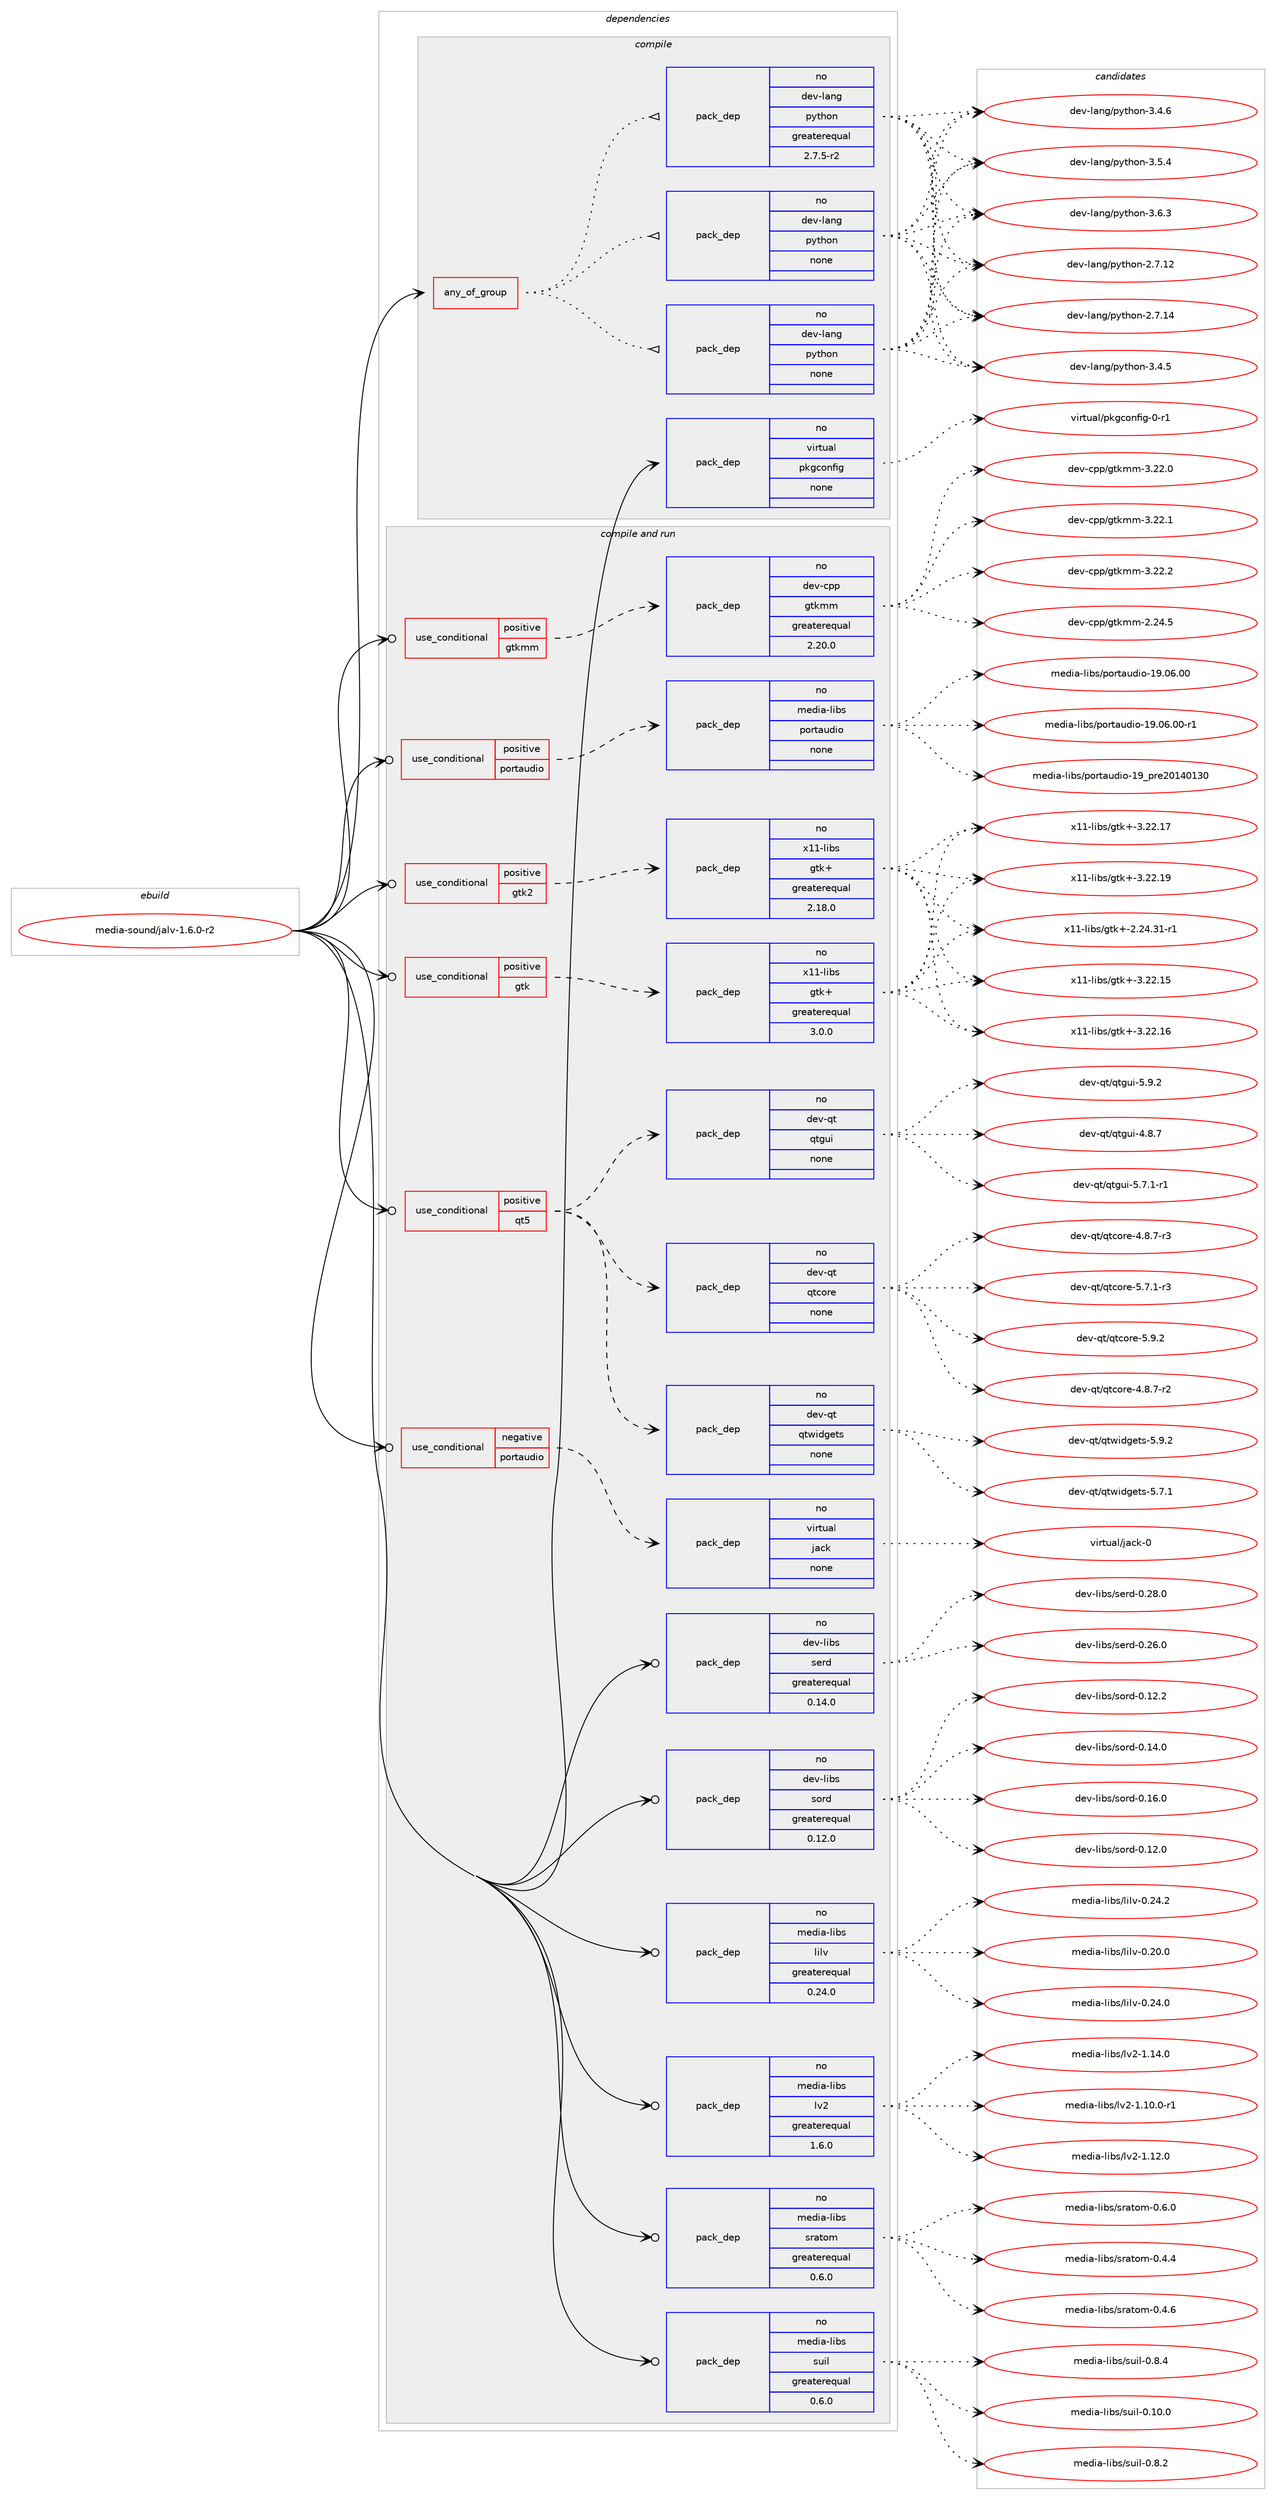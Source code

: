 digraph prolog {

# *************
# Graph options
# *************

newrank=true;
concentrate=true;
compound=true;
graph [rankdir=LR,fontname=Helvetica,fontsize=10,ranksep=1.5];#, ranksep=2.5, nodesep=0.2];
edge  [arrowhead=vee];
node  [fontname=Helvetica,fontsize=10];

# **********
# The ebuild
# **********

subgraph cluster_leftcol {
color=gray;
rank=same;
label=<<i>ebuild</i>>;
id [label="media-sound/jalv-1.6.0-r2", color=red, width=4, href="../media-sound/jalv-1.6.0-r2.svg"];
}

# ****************
# The dependencies
# ****************

subgraph cluster_midcol {
color=gray;
label=<<i>dependencies</i>>;
subgraph cluster_compile {
fillcolor="#eeeeee";
style=filled;
label=<<i>compile</i>>;
subgraph any5978 {
dependency381643 [label=<<TABLE BORDER="0" CELLBORDER="1" CELLSPACING="0" CELLPADDING="4"><TR><TD CELLPADDING="10">any_of_group</TD></TR></TABLE>>, shape=none, color=red];subgraph pack281966 {
dependency381644 [label=<<TABLE BORDER="0" CELLBORDER="1" CELLSPACING="0" CELLPADDING="4" WIDTH="220"><TR><TD ROWSPAN="6" CELLPADDING="30">pack_dep</TD></TR><TR><TD WIDTH="110">no</TD></TR><TR><TD>dev-lang</TD></TR><TR><TD>python</TD></TR><TR><TD>none</TD></TR><TR><TD></TD></TR></TABLE>>, shape=none, color=blue];
}
dependency381643:e -> dependency381644:w [weight=20,style="dotted",arrowhead="oinv"];
subgraph pack281967 {
dependency381645 [label=<<TABLE BORDER="0" CELLBORDER="1" CELLSPACING="0" CELLPADDING="4" WIDTH="220"><TR><TD ROWSPAN="6" CELLPADDING="30">pack_dep</TD></TR><TR><TD WIDTH="110">no</TD></TR><TR><TD>dev-lang</TD></TR><TR><TD>python</TD></TR><TR><TD>none</TD></TR><TR><TD></TD></TR></TABLE>>, shape=none, color=blue];
}
dependency381643:e -> dependency381645:w [weight=20,style="dotted",arrowhead="oinv"];
subgraph pack281968 {
dependency381646 [label=<<TABLE BORDER="0" CELLBORDER="1" CELLSPACING="0" CELLPADDING="4" WIDTH="220"><TR><TD ROWSPAN="6" CELLPADDING="30">pack_dep</TD></TR><TR><TD WIDTH="110">no</TD></TR><TR><TD>dev-lang</TD></TR><TR><TD>python</TD></TR><TR><TD>greaterequal</TD></TR><TR><TD>2.7.5-r2</TD></TR></TABLE>>, shape=none, color=blue];
}
dependency381643:e -> dependency381646:w [weight=20,style="dotted",arrowhead="oinv"];
}
id:e -> dependency381643:w [weight=20,style="solid",arrowhead="vee"];
subgraph pack281969 {
dependency381647 [label=<<TABLE BORDER="0" CELLBORDER="1" CELLSPACING="0" CELLPADDING="4" WIDTH="220"><TR><TD ROWSPAN="6" CELLPADDING="30">pack_dep</TD></TR><TR><TD WIDTH="110">no</TD></TR><TR><TD>virtual</TD></TR><TR><TD>pkgconfig</TD></TR><TR><TD>none</TD></TR><TR><TD></TD></TR></TABLE>>, shape=none, color=blue];
}
id:e -> dependency381647:w [weight=20,style="solid",arrowhead="vee"];
}
subgraph cluster_compileandrun {
fillcolor="#eeeeee";
style=filled;
label=<<i>compile and run</i>>;
subgraph cond93538 {
dependency381648 [label=<<TABLE BORDER="0" CELLBORDER="1" CELLSPACING="0" CELLPADDING="4"><TR><TD ROWSPAN="3" CELLPADDING="10">use_conditional</TD></TR><TR><TD>negative</TD></TR><TR><TD>portaudio</TD></TR></TABLE>>, shape=none, color=red];
subgraph pack281970 {
dependency381649 [label=<<TABLE BORDER="0" CELLBORDER="1" CELLSPACING="0" CELLPADDING="4" WIDTH="220"><TR><TD ROWSPAN="6" CELLPADDING="30">pack_dep</TD></TR><TR><TD WIDTH="110">no</TD></TR><TR><TD>virtual</TD></TR><TR><TD>jack</TD></TR><TR><TD>none</TD></TR><TR><TD></TD></TR></TABLE>>, shape=none, color=blue];
}
dependency381648:e -> dependency381649:w [weight=20,style="dashed",arrowhead="vee"];
}
id:e -> dependency381648:w [weight=20,style="solid",arrowhead="odotvee"];
subgraph cond93539 {
dependency381650 [label=<<TABLE BORDER="0" CELLBORDER="1" CELLSPACING="0" CELLPADDING="4"><TR><TD ROWSPAN="3" CELLPADDING="10">use_conditional</TD></TR><TR><TD>positive</TD></TR><TR><TD>gtk</TD></TR></TABLE>>, shape=none, color=red];
subgraph pack281971 {
dependency381651 [label=<<TABLE BORDER="0" CELLBORDER="1" CELLSPACING="0" CELLPADDING="4" WIDTH="220"><TR><TD ROWSPAN="6" CELLPADDING="30">pack_dep</TD></TR><TR><TD WIDTH="110">no</TD></TR><TR><TD>x11-libs</TD></TR><TR><TD>gtk+</TD></TR><TR><TD>greaterequal</TD></TR><TR><TD>3.0.0</TD></TR></TABLE>>, shape=none, color=blue];
}
dependency381650:e -> dependency381651:w [weight=20,style="dashed",arrowhead="vee"];
}
id:e -> dependency381650:w [weight=20,style="solid",arrowhead="odotvee"];
subgraph cond93540 {
dependency381652 [label=<<TABLE BORDER="0" CELLBORDER="1" CELLSPACING="0" CELLPADDING="4"><TR><TD ROWSPAN="3" CELLPADDING="10">use_conditional</TD></TR><TR><TD>positive</TD></TR><TR><TD>gtk2</TD></TR></TABLE>>, shape=none, color=red];
subgraph pack281972 {
dependency381653 [label=<<TABLE BORDER="0" CELLBORDER="1" CELLSPACING="0" CELLPADDING="4" WIDTH="220"><TR><TD ROWSPAN="6" CELLPADDING="30">pack_dep</TD></TR><TR><TD WIDTH="110">no</TD></TR><TR><TD>x11-libs</TD></TR><TR><TD>gtk+</TD></TR><TR><TD>greaterequal</TD></TR><TR><TD>2.18.0</TD></TR></TABLE>>, shape=none, color=blue];
}
dependency381652:e -> dependency381653:w [weight=20,style="dashed",arrowhead="vee"];
}
id:e -> dependency381652:w [weight=20,style="solid",arrowhead="odotvee"];
subgraph cond93541 {
dependency381654 [label=<<TABLE BORDER="0" CELLBORDER="1" CELLSPACING="0" CELLPADDING="4"><TR><TD ROWSPAN="3" CELLPADDING="10">use_conditional</TD></TR><TR><TD>positive</TD></TR><TR><TD>gtkmm</TD></TR></TABLE>>, shape=none, color=red];
subgraph pack281973 {
dependency381655 [label=<<TABLE BORDER="0" CELLBORDER="1" CELLSPACING="0" CELLPADDING="4" WIDTH="220"><TR><TD ROWSPAN="6" CELLPADDING="30">pack_dep</TD></TR><TR><TD WIDTH="110">no</TD></TR><TR><TD>dev-cpp</TD></TR><TR><TD>gtkmm</TD></TR><TR><TD>greaterequal</TD></TR><TR><TD>2.20.0</TD></TR></TABLE>>, shape=none, color=blue];
}
dependency381654:e -> dependency381655:w [weight=20,style="dashed",arrowhead="vee"];
}
id:e -> dependency381654:w [weight=20,style="solid",arrowhead="odotvee"];
subgraph cond93542 {
dependency381656 [label=<<TABLE BORDER="0" CELLBORDER="1" CELLSPACING="0" CELLPADDING="4"><TR><TD ROWSPAN="3" CELLPADDING="10">use_conditional</TD></TR><TR><TD>positive</TD></TR><TR><TD>portaudio</TD></TR></TABLE>>, shape=none, color=red];
subgraph pack281974 {
dependency381657 [label=<<TABLE BORDER="0" CELLBORDER="1" CELLSPACING="0" CELLPADDING="4" WIDTH="220"><TR><TD ROWSPAN="6" CELLPADDING="30">pack_dep</TD></TR><TR><TD WIDTH="110">no</TD></TR><TR><TD>media-libs</TD></TR><TR><TD>portaudio</TD></TR><TR><TD>none</TD></TR><TR><TD></TD></TR></TABLE>>, shape=none, color=blue];
}
dependency381656:e -> dependency381657:w [weight=20,style="dashed",arrowhead="vee"];
}
id:e -> dependency381656:w [weight=20,style="solid",arrowhead="odotvee"];
subgraph cond93543 {
dependency381658 [label=<<TABLE BORDER="0" CELLBORDER="1" CELLSPACING="0" CELLPADDING="4"><TR><TD ROWSPAN="3" CELLPADDING="10">use_conditional</TD></TR><TR><TD>positive</TD></TR><TR><TD>qt5</TD></TR></TABLE>>, shape=none, color=red];
subgraph pack281975 {
dependency381659 [label=<<TABLE BORDER="0" CELLBORDER="1" CELLSPACING="0" CELLPADDING="4" WIDTH="220"><TR><TD ROWSPAN="6" CELLPADDING="30">pack_dep</TD></TR><TR><TD WIDTH="110">no</TD></TR><TR><TD>dev-qt</TD></TR><TR><TD>qtcore</TD></TR><TR><TD>none</TD></TR><TR><TD></TD></TR></TABLE>>, shape=none, color=blue];
}
dependency381658:e -> dependency381659:w [weight=20,style="dashed",arrowhead="vee"];
subgraph pack281976 {
dependency381660 [label=<<TABLE BORDER="0" CELLBORDER="1" CELLSPACING="0" CELLPADDING="4" WIDTH="220"><TR><TD ROWSPAN="6" CELLPADDING="30">pack_dep</TD></TR><TR><TD WIDTH="110">no</TD></TR><TR><TD>dev-qt</TD></TR><TR><TD>qtgui</TD></TR><TR><TD>none</TD></TR><TR><TD></TD></TR></TABLE>>, shape=none, color=blue];
}
dependency381658:e -> dependency381660:w [weight=20,style="dashed",arrowhead="vee"];
subgraph pack281977 {
dependency381661 [label=<<TABLE BORDER="0" CELLBORDER="1" CELLSPACING="0" CELLPADDING="4" WIDTH="220"><TR><TD ROWSPAN="6" CELLPADDING="30">pack_dep</TD></TR><TR><TD WIDTH="110">no</TD></TR><TR><TD>dev-qt</TD></TR><TR><TD>qtwidgets</TD></TR><TR><TD>none</TD></TR><TR><TD></TD></TR></TABLE>>, shape=none, color=blue];
}
dependency381658:e -> dependency381661:w [weight=20,style="dashed",arrowhead="vee"];
}
id:e -> dependency381658:w [weight=20,style="solid",arrowhead="odotvee"];
subgraph pack281978 {
dependency381662 [label=<<TABLE BORDER="0" CELLBORDER="1" CELLSPACING="0" CELLPADDING="4" WIDTH="220"><TR><TD ROWSPAN="6" CELLPADDING="30">pack_dep</TD></TR><TR><TD WIDTH="110">no</TD></TR><TR><TD>dev-libs</TD></TR><TR><TD>serd</TD></TR><TR><TD>greaterequal</TD></TR><TR><TD>0.14.0</TD></TR></TABLE>>, shape=none, color=blue];
}
id:e -> dependency381662:w [weight=20,style="solid",arrowhead="odotvee"];
subgraph pack281979 {
dependency381663 [label=<<TABLE BORDER="0" CELLBORDER="1" CELLSPACING="0" CELLPADDING="4" WIDTH="220"><TR><TD ROWSPAN="6" CELLPADDING="30">pack_dep</TD></TR><TR><TD WIDTH="110">no</TD></TR><TR><TD>dev-libs</TD></TR><TR><TD>sord</TD></TR><TR><TD>greaterequal</TD></TR><TR><TD>0.12.0</TD></TR></TABLE>>, shape=none, color=blue];
}
id:e -> dependency381663:w [weight=20,style="solid",arrowhead="odotvee"];
subgraph pack281980 {
dependency381664 [label=<<TABLE BORDER="0" CELLBORDER="1" CELLSPACING="0" CELLPADDING="4" WIDTH="220"><TR><TD ROWSPAN="6" CELLPADDING="30">pack_dep</TD></TR><TR><TD WIDTH="110">no</TD></TR><TR><TD>media-libs</TD></TR><TR><TD>lilv</TD></TR><TR><TD>greaterequal</TD></TR><TR><TD>0.24.0</TD></TR></TABLE>>, shape=none, color=blue];
}
id:e -> dependency381664:w [weight=20,style="solid",arrowhead="odotvee"];
subgraph pack281981 {
dependency381665 [label=<<TABLE BORDER="0" CELLBORDER="1" CELLSPACING="0" CELLPADDING="4" WIDTH="220"><TR><TD ROWSPAN="6" CELLPADDING="30">pack_dep</TD></TR><TR><TD WIDTH="110">no</TD></TR><TR><TD>media-libs</TD></TR><TR><TD>lv2</TD></TR><TR><TD>greaterequal</TD></TR><TR><TD>1.6.0</TD></TR></TABLE>>, shape=none, color=blue];
}
id:e -> dependency381665:w [weight=20,style="solid",arrowhead="odotvee"];
subgraph pack281982 {
dependency381666 [label=<<TABLE BORDER="0" CELLBORDER="1" CELLSPACING="0" CELLPADDING="4" WIDTH="220"><TR><TD ROWSPAN="6" CELLPADDING="30">pack_dep</TD></TR><TR><TD WIDTH="110">no</TD></TR><TR><TD>media-libs</TD></TR><TR><TD>sratom</TD></TR><TR><TD>greaterequal</TD></TR><TR><TD>0.6.0</TD></TR></TABLE>>, shape=none, color=blue];
}
id:e -> dependency381666:w [weight=20,style="solid",arrowhead="odotvee"];
subgraph pack281983 {
dependency381667 [label=<<TABLE BORDER="0" CELLBORDER="1" CELLSPACING="0" CELLPADDING="4" WIDTH="220"><TR><TD ROWSPAN="6" CELLPADDING="30">pack_dep</TD></TR><TR><TD WIDTH="110">no</TD></TR><TR><TD>media-libs</TD></TR><TR><TD>suil</TD></TR><TR><TD>greaterequal</TD></TR><TR><TD>0.6.0</TD></TR></TABLE>>, shape=none, color=blue];
}
id:e -> dependency381667:w [weight=20,style="solid",arrowhead="odotvee"];
}
subgraph cluster_run {
fillcolor="#eeeeee";
style=filled;
label=<<i>run</i>>;
}
}

# **************
# The candidates
# **************

subgraph cluster_choices {
rank=same;
color=gray;
label=<<i>candidates</i>>;

subgraph choice281966 {
color=black;
nodesep=1;
choice10010111845108971101034711212111610411111045504655464950 [label="dev-lang/python-2.7.12", color=red, width=4,href="../dev-lang/python-2.7.12.svg"];
choice10010111845108971101034711212111610411111045504655464952 [label="dev-lang/python-2.7.14", color=red, width=4,href="../dev-lang/python-2.7.14.svg"];
choice100101118451089711010347112121116104111110455146524653 [label="dev-lang/python-3.4.5", color=red, width=4,href="../dev-lang/python-3.4.5.svg"];
choice100101118451089711010347112121116104111110455146524654 [label="dev-lang/python-3.4.6", color=red, width=4,href="../dev-lang/python-3.4.6.svg"];
choice100101118451089711010347112121116104111110455146534652 [label="dev-lang/python-3.5.4", color=red, width=4,href="../dev-lang/python-3.5.4.svg"];
choice100101118451089711010347112121116104111110455146544651 [label="dev-lang/python-3.6.3", color=red, width=4,href="../dev-lang/python-3.6.3.svg"];
dependency381644:e -> choice10010111845108971101034711212111610411111045504655464950:w [style=dotted,weight="100"];
dependency381644:e -> choice10010111845108971101034711212111610411111045504655464952:w [style=dotted,weight="100"];
dependency381644:e -> choice100101118451089711010347112121116104111110455146524653:w [style=dotted,weight="100"];
dependency381644:e -> choice100101118451089711010347112121116104111110455146524654:w [style=dotted,weight="100"];
dependency381644:e -> choice100101118451089711010347112121116104111110455146534652:w [style=dotted,weight="100"];
dependency381644:e -> choice100101118451089711010347112121116104111110455146544651:w [style=dotted,weight="100"];
}
subgraph choice281967 {
color=black;
nodesep=1;
choice10010111845108971101034711212111610411111045504655464950 [label="dev-lang/python-2.7.12", color=red, width=4,href="../dev-lang/python-2.7.12.svg"];
choice10010111845108971101034711212111610411111045504655464952 [label="dev-lang/python-2.7.14", color=red, width=4,href="../dev-lang/python-2.7.14.svg"];
choice100101118451089711010347112121116104111110455146524653 [label="dev-lang/python-3.4.5", color=red, width=4,href="../dev-lang/python-3.4.5.svg"];
choice100101118451089711010347112121116104111110455146524654 [label="dev-lang/python-3.4.6", color=red, width=4,href="../dev-lang/python-3.4.6.svg"];
choice100101118451089711010347112121116104111110455146534652 [label="dev-lang/python-3.5.4", color=red, width=4,href="../dev-lang/python-3.5.4.svg"];
choice100101118451089711010347112121116104111110455146544651 [label="dev-lang/python-3.6.3", color=red, width=4,href="../dev-lang/python-3.6.3.svg"];
dependency381645:e -> choice10010111845108971101034711212111610411111045504655464950:w [style=dotted,weight="100"];
dependency381645:e -> choice10010111845108971101034711212111610411111045504655464952:w [style=dotted,weight="100"];
dependency381645:e -> choice100101118451089711010347112121116104111110455146524653:w [style=dotted,weight="100"];
dependency381645:e -> choice100101118451089711010347112121116104111110455146524654:w [style=dotted,weight="100"];
dependency381645:e -> choice100101118451089711010347112121116104111110455146534652:w [style=dotted,weight="100"];
dependency381645:e -> choice100101118451089711010347112121116104111110455146544651:w [style=dotted,weight="100"];
}
subgraph choice281968 {
color=black;
nodesep=1;
choice10010111845108971101034711212111610411111045504655464950 [label="dev-lang/python-2.7.12", color=red, width=4,href="../dev-lang/python-2.7.12.svg"];
choice10010111845108971101034711212111610411111045504655464952 [label="dev-lang/python-2.7.14", color=red, width=4,href="../dev-lang/python-2.7.14.svg"];
choice100101118451089711010347112121116104111110455146524653 [label="dev-lang/python-3.4.5", color=red, width=4,href="../dev-lang/python-3.4.5.svg"];
choice100101118451089711010347112121116104111110455146524654 [label="dev-lang/python-3.4.6", color=red, width=4,href="../dev-lang/python-3.4.6.svg"];
choice100101118451089711010347112121116104111110455146534652 [label="dev-lang/python-3.5.4", color=red, width=4,href="../dev-lang/python-3.5.4.svg"];
choice100101118451089711010347112121116104111110455146544651 [label="dev-lang/python-3.6.3", color=red, width=4,href="../dev-lang/python-3.6.3.svg"];
dependency381646:e -> choice10010111845108971101034711212111610411111045504655464950:w [style=dotted,weight="100"];
dependency381646:e -> choice10010111845108971101034711212111610411111045504655464952:w [style=dotted,weight="100"];
dependency381646:e -> choice100101118451089711010347112121116104111110455146524653:w [style=dotted,weight="100"];
dependency381646:e -> choice100101118451089711010347112121116104111110455146524654:w [style=dotted,weight="100"];
dependency381646:e -> choice100101118451089711010347112121116104111110455146534652:w [style=dotted,weight="100"];
dependency381646:e -> choice100101118451089711010347112121116104111110455146544651:w [style=dotted,weight="100"];
}
subgraph choice281969 {
color=black;
nodesep=1;
choice11810511411611797108471121071039911111010210510345484511449 [label="virtual/pkgconfig-0-r1", color=red, width=4,href="../virtual/pkgconfig-0-r1.svg"];
dependency381647:e -> choice11810511411611797108471121071039911111010210510345484511449:w [style=dotted,weight="100"];
}
subgraph choice281970 {
color=black;
nodesep=1;
choice118105114116117971084710697991074548 [label="virtual/jack-0", color=red, width=4,href="../virtual/jack-0.svg"];
dependency381649:e -> choice118105114116117971084710697991074548:w [style=dotted,weight="100"];
}
subgraph choice281971 {
color=black;
nodesep=1;
choice12049494510810598115471031161074345504650524651494511449 [label="x11-libs/gtk+-2.24.31-r1", color=red, width=4,href="../x11-libs/gtk+-2.24.31-r1.svg"];
choice1204949451081059811547103116107434551465050464953 [label="x11-libs/gtk+-3.22.15", color=red, width=4,href="../x11-libs/gtk+-3.22.15.svg"];
choice1204949451081059811547103116107434551465050464954 [label="x11-libs/gtk+-3.22.16", color=red, width=4,href="../x11-libs/gtk+-3.22.16.svg"];
choice1204949451081059811547103116107434551465050464955 [label="x11-libs/gtk+-3.22.17", color=red, width=4,href="../x11-libs/gtk+-3.22.17.svg"];
choice1204949451081059811547103116107434551465050464957 [label="x11-libs/gtk+-3.22.19", color=red, width=4,href="../x11-libs/gtk+-3.22.19.svg"];
dependency381651:e -> choice12049494510810598115471031161074345504650524651494511449:w [style=dotted,weight="100"];
dependency381651:e -> choice1204949451081059811547103116107434551465050464953:w [style=dotted,weight="100"];
dependency381651:e -> choice1204949451081059811547103116107434551465050464954:w [style=dotted,weight="100"];
dependency381651:e -> choice1204949451081059811547103116107434551465050464955:w [style=dotted,weight="100"];
dependency381651:e -> choice1204949451081059811547103116107434551465050464957:w [style=dotted,weight="100"];
}
subgraph choice281972 {
color=black;
nodesep=1;
choice12049494510810598115471031161074345504650524651494511449 [label="x11-libs/gtk+-2.24.31-r1", color=red, width=4,href="../x11-libs/gtk+-2.24.31-r1.svg"];
choice1204949451081059811547103116107434551465050464953 [label="x11-libs/gtk+-3.22.15", color=red, width=4,href="../x11-libs/gtk+-3.22.15.svg"];
choice1204949451081059811547103116107434551465050464954 [label="x11-libs/gtk+-3.22.16", color=red, width=4,href="../x11-libs/gtk+-3.22.16.svg"];
choice1204949451081059811547103116107434551465050464955 [label="x11-libs/gtk+-3.22.17", color=red, width=4,href="../x11-libs/gtk+-3.22.17.svg"];
choice1204949451081059811547103116107434551465050464957 [label="x11-libs/gtk+-3.22.19", color=red, width=4,href="../x11-libs/gtk+-3.22.19.svg"];
dependency381653:e -> choice12049494510810598115471031161074345504650524651494511449:w [style=dotted,weight="100"];
dependency381653:e -> choice1204949451081059811547103116107434551465050464953:w [style=dotted,weight="100"];
dependency381653:e -> choice1204949451081059811547103116107434551465050464954:w [style=dotted,weight="100"];
dependency381653:e -> choice1204949451081059811547103116107434551465050464955:w [style=dotted,weight="100"];
dependency381653:e -> choice1204949451081059811547103116107434551465050464957:w [style=dotted,weight="100"];
}
subgraph choice281973 {
color=black;
nodesep=1;
choice10010111845991121124710311610710910945504650524653 [label="dev-cpp/gtkmm-2.24.5", color=red, width=4,href="../dev-cpp/gtkmm-2.24.5.svg"];
choice10010111845991121124710311610710910945514650504648 [label="dev-cpp/gtkmm-3.22.0", color=red, width=4,href="../dev-cpp/gtkmm-3.22.0.svg"];
choice10010111845991121124710311610710910945514650504649 [label="dev-cpp/gtkmm-3.22.1", color=red, width=4,href="../dev-cpp/gtkmm-3.22.1.svg"];
choice10010111845991121124710311610710910945514650504650 [label="dev-cpp/gtkmm-3.22.2", color=red, width=4,href="../dev-cpp/gtkmm-3.22.2.svg"];
dependency381655:e -> choice10010111845991121124710311610710910945504650524653:w [style=dotted,weight="100"];
dependency381655:e -> choice10010111845991121124710311610710910945514650504648:w [style=dotted,weight="100"];
dependency381655:e -> choice10010111845991121124710311610710910945514650504649:w [style=dotted,weight="100"];
dependency381655:e -> choice10010111845991121124710311610710910945514650504650:w [style=dotted,weight="100"];
}
subgraph choice281974 {
color=black;
nodesep=1;
choice1091011001059745108105981154711211111411697117100105111454957464854464848 [label="media-libs/portaudio-19.06.00", color=red, width=4,href="../media-libs/portaudio-19.06.00.svg"];
choice10910110010597451081059811547112111114116971171001051114549574648544648484511449 [label="media-libs/portaudio-19.06.00-r1", color=red, width=4,href="../media-libs/portaudio-19.06.00-r1.svg"];
choice1091011001059745108105981154711211111411697117100105111454957951121141015048495248495148 [label="media-libs/portaudio-19_pre20140130", color=red, width=4,href="../media-libs/portaudio-19_pre20140130.svg"];
dependency381657:e -> choice1091011001059745108105981154711211111411697117100105111454957464854464848:w [style=dotted,weight="100"];
dependency381657:e -> choice10910110010597451081059811547112111114116971171001051114549574648544648484511449:w [style=dotted,weight="100"];
dependency381657:e -> choice1091011001059745108105981154711211111411697117100105111454957951121141015048495248495148:w [style=dotted,weight="100"];
}
subgraph choice281975 {
color=black;
nodesep=1;
choice1001011184511311647113116991111141014552465646554511450 [label="dev-qt/qtcore-4.8.7-r2", color=red, width=4,href="../dev-qt/qtcore-4.8.7-r2.svg"];
choice1001011184511311647113116991111141014552465646554511451 [label="dev-qt/qtcore-4.8.7-r3", color=red, width=4,href="../dev-qt/qtcore-4.8.7-r3.svg"];
choice1001011184511311647113116991111141014553465546494511451 [label="dev-qt/qtcore-5.7.1-r3", color=red, width=4,href="../dev-qt/qtcore-5.7.1-r3.svg"];
choice100101118451131164711311699111114101455346574650 [label="dev-qt/qtcore-5.9.2", color=red, width=4,href="../dev-qt/qtcore-5.9.2.svg"];
dependency381659:e -> choice1001011184511311647113116991111141014552465646554511450:w [style=dotted,weight="100"];
dependency381659:e -> choice1001011184511311647113116991111141014552465646554511451:w [style=dotted,weight="100"];
dependency381659:e -> choice1001011184511311647113116991111141014553465546494511451:w [style=dotted,weight="100"];
dependency381659:e -> choice100101118451131164711311699111114101455346574650:w [style=dotted,weight="100"];
}
subgraph choice281976 {
color=black;
nodesep=1;
choice1001011184511311647113116103117105455246564655 [label="dev-qt/qtgui-4.8.7", color=red, width=4,href="../dev-qt/qtgui-4.8.7.svg"];
choice10010111845113116471131161031171054553465546494511449 [label="dev-qt/qtgui-5.7.1-r1", color=red, width=4,href="../dev-qt/qtgui-5.7.1-r1.svg"];
choice1001011184511311647113116103117105455346574650 [label="dev-qt/qtgui-5.9.2", color=red, width=4,href="../dev-qt/qtgui-5.9.2.svg"];
dependency381660:e -> choice1001011184511311647113116103117105455246564655:w [style=dotted,weight="100"];
dependency381660:e -> choice10010111845113116471131161031171054553465546494511449:w [style=dotted,weight="100"];
dependency381660:e -> choice1001011184511311647113116103117105455346574650:w [style=dotted,weight="100"];
}
subgraph choice281977 {
color=black;
nodesep=1;
choice1001011184511311647113116119105100103101116115455346554649 [label="dev-qt/qtwidgets-5.7.1", color=red, width=4,href="../dev-qt/qtwidgets-5.7.1.svg"];
choice1001011184511311647113116119105100103101116115455346574650 [label="dev-qt/qtwidgets-5.9.2", color=red, width=4,href="../dev-qt/qtwidgets-5.9.2.svg"];
dependency381661:e -> choice1001011184511311647113116119105100103101116115455346554649:w [style=dotted,weight="100"];
dependency381661:e -> choice1001011184511311647113116119105100103101116115455346574650:w [style=dotted,weight="100"];
}
subgraph choice281978 {
color=black;
nodesep=1;
choice10010111845108105981154711510111410045484650544648 [label="dev-libs/serd-0.26.0", color=red, width=4,href="../dev-libs/serd-0.26.0.svg"];
choice10010111845108105981154711510111410045484650564648 [label="dev-libs/serd-0.28.0", color=red, width=4,href="../dev-libs/serd-0.28.0.svg"];
dependency381662:e -> choice10010111845108105981154711510111410045484650544648:w [style=dotted,weight="100"];
dependency381662:e -> choice10010111845108105981154711510111410045484650564648:w [style=dotted,weight="100"];
}
subgraph choice281979 {
color=black;
nodesep=1;
choice10010111845108105981154711511111410045484649504648 [label="dev-libs/sord-0.12.0", color=red, width=4,href="../dev-libs/sord-0.12.0.svg"];
choice10010111845108105981154711511111410045484649504650 [label="dev-libs/sord-0.12.2", color=red, width=4,href="../dev-libs/sord-0.12.2.svg"];
choice10010111845108105981154711511111410045484649524648 [label="dev-libs/sord-0.14.0", color=red, width=4,href="../dev-libs/sord-0.14.0.svg"];
choice10010111845108105981154711511111410045484649544648 [label="dev-libs/sord-0.16.0", color=red, width=4,href="../dev-libs/sord-0.16.0.svg"];
dependency381663:e -> choice10010111845108105981154711511111410045484649504648:w [style=dotted,weight="100"];
dependency381663:e -> choice10010111845108105981154711511111410045484649504650:w [style=dotted,weight="100"];
dependency381663:e -> choice10010111845108105981154711511111410045484649524648:w [style=dotted,weight="100"];
dependency381663:e -> choice10010111845108105981154711511111410045484649544648:w [style=dotted,weight="100"];
}
subgraph choice281980 {
color=black;
nodesep=1;
choice1091011001059745108105981154710810510811845484650484648 [label="media-libs/lilv-0.20.0", color=red, width=4,href="../media-libs/lilv-0.20.0.svg"];
choice1091011001059745108105981154710810510811845484650524648 [label="media-libs/lilv-0.24.0", color=red, width=4,href="../media-libs/lilv-0.24.0.svg"];
choice1091011001059745108105981154710810510811845484650524650 [label="media-libs/lilv-0.24.2", color=red, width=4,href="../media-libs/lilv-0.24.2.svg"];
dependency381664:e -> choice1091011001059745108105981154710810510811845484650484648:w [style=dotted,weight="100"];
dependency381664:e -> choice1091011001059745108105981154710810510811845484650524648:w [style=dotted,weight="100"];
dependency381664:e -> choice1091011001059745108105981154710810510811845484650524650:w [style=dotted,weight="100"];
}
subgraph choice281981 {
color=black;
nodesep=1;
choice1091011001059745108105981154710811850454946494846484511449 [label="media-libs/lv2-1.10.0-r1", color=red, width=4,href="../media-libs/lv2-1.10.0-r1.svg"];
choice109101100105974510810598115471081185045494649504648 [label="media-libs/lv2-1.12.0", color=red, width=4,href="../media-libs/lv2-1.12.0.svg"];
choice109101100105974510810598115471081185045494649524648 [label="media-libs/lv2-1.14.0", color=red, width=4,href="../media-libs/lv2-1.14.0.svg"];
dependency381665:e -> choice1091011001059745108105981154710811850454946494846484511449:w [style=dotted,weight="100"];
dependency381665:e -> choice109101100105974510810598115471081185045494649504648:w [style=dotted,weight="100"];
dependency381665:e -> choice109101100105974510810598115471081185045494649524648:w [style=dotted,weight="100"];
}
subgraph choice281982 {
color=black;
nodesep=1;
choice1091011001059745108105981154711511497116111109454846524652 [label="media-libs/sratom-0.4.4", color=red, width=4,href="../media-libs/sratom-0.4.4.svg"];
choice1091011001059745108105981154711511497116111109454846524654 [label="media-libs/sratom-0.4.6", color=red, width=4,href="../media-libs/sratom-0.4.6.svg"];
choice1091011001059745108105981154711511497116111109454846544648 [label="media-libs/sratom-0.6.0", color=red, width=4,href="../media-libs/sratom-0.6.0.svg"];
dependency381666:e -> choice1091011001059745108105981154711511497116111109454846524652:w [style=dotted,weight="100"];
dependency381666:e -> choice1091011001059745108105981154711511497116111109454846524654:w [style=dotted,weight="100"];
dependency381666:e -> choice1091011001059745108105981154711511497116111109454846544648:w [style=dotted,weight="100"];
}
subgraph choice281983 {
color=black;
nodesep=1;
choice1091011001059745108105981154711511710510845484649484648 [label="media-libs/suil-0.10.0", color=red, width=4,href="../media-libs/suil-0.10.0.svg"];
choice10910110010597451081059811547115117105108454846564650 [label="media-libs/suil-0.8.2", color=red, width=4,href="../media-libs/suil-0.8.2.svg"];
choice10910110010597451081059811547115117105108454846564652 [label="media-libs/suil-0.8.4", color=red, width=4,href="../media-libs/suil-0.8.4.svg"];
dependency381667:e -> choice1091011001059745108105981154711511710510845484649484648:w [style=dotted,weight="100"];
dependency381667:e -> choice10910110010597451081059811547115117105108454846564650:w [style=dotted,weight="100"];
dependency381667:e -> choice10910110010597451081059811547115117105108454846564652:w [style=dotted,weight="100"];
}
}

}
